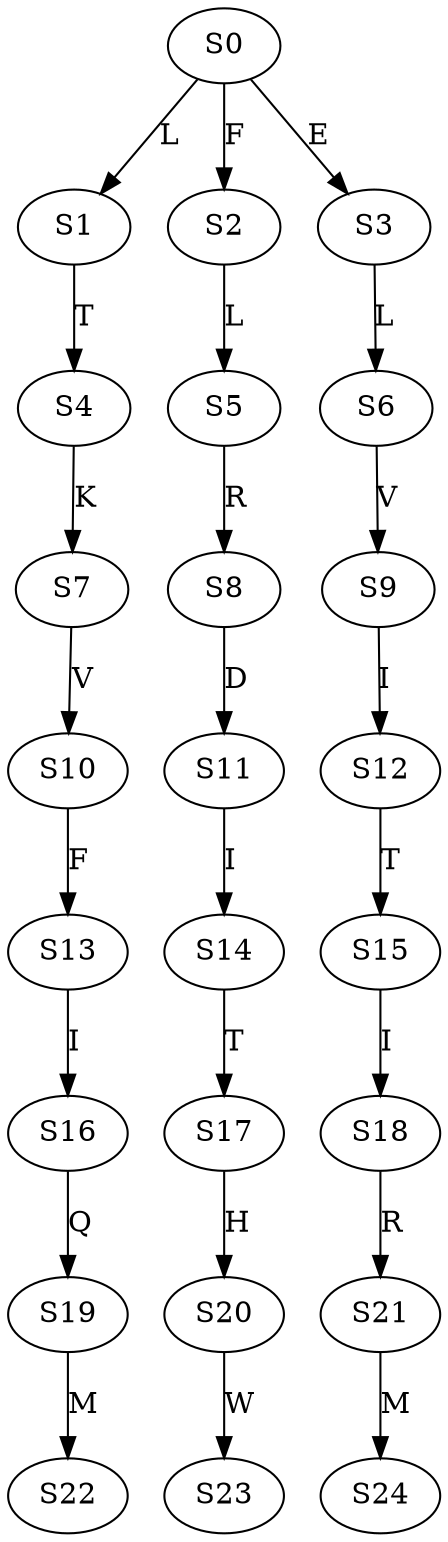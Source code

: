 strict digraph  {
	S0 -> S1 [ label = L ];
	S0 -> S2 [ label = F ];
	S0 -> S3 [ label = E ];
	S1 -> S4 [ label = T ];
	S2 -> S5 [ label = L ];
	S3 -> S6 [ label = L ];
	S4 -> S7 [ label = K ];
	S5 -> S8 [ label = R ];
	S6 -> S9 [ label = V ];
	S7 -> S10 [ label = V ];
	S8 -> S11 [ label = D ];
	S9 -> S12 [ label = I ];
	S10 -> S13 [ label = F ];
	S11 -> S14 [ label = I ];
	S12 -> S15 [ label = T ];
	S13 -> S16 [ label = I ];
	S14 -> S17 [ label = T ];
	S15 -> S18 [ label = I ];
	S16 -> S19 [ label = Q ];
	S17 -> S20 [ label = H ];
	S18 -> S21 [ label = R ];
	S19 -> S22 [ label = M ];
	S20 -> S23 [ label = W ];
	S21 -> S24 [ label = M ];
}

